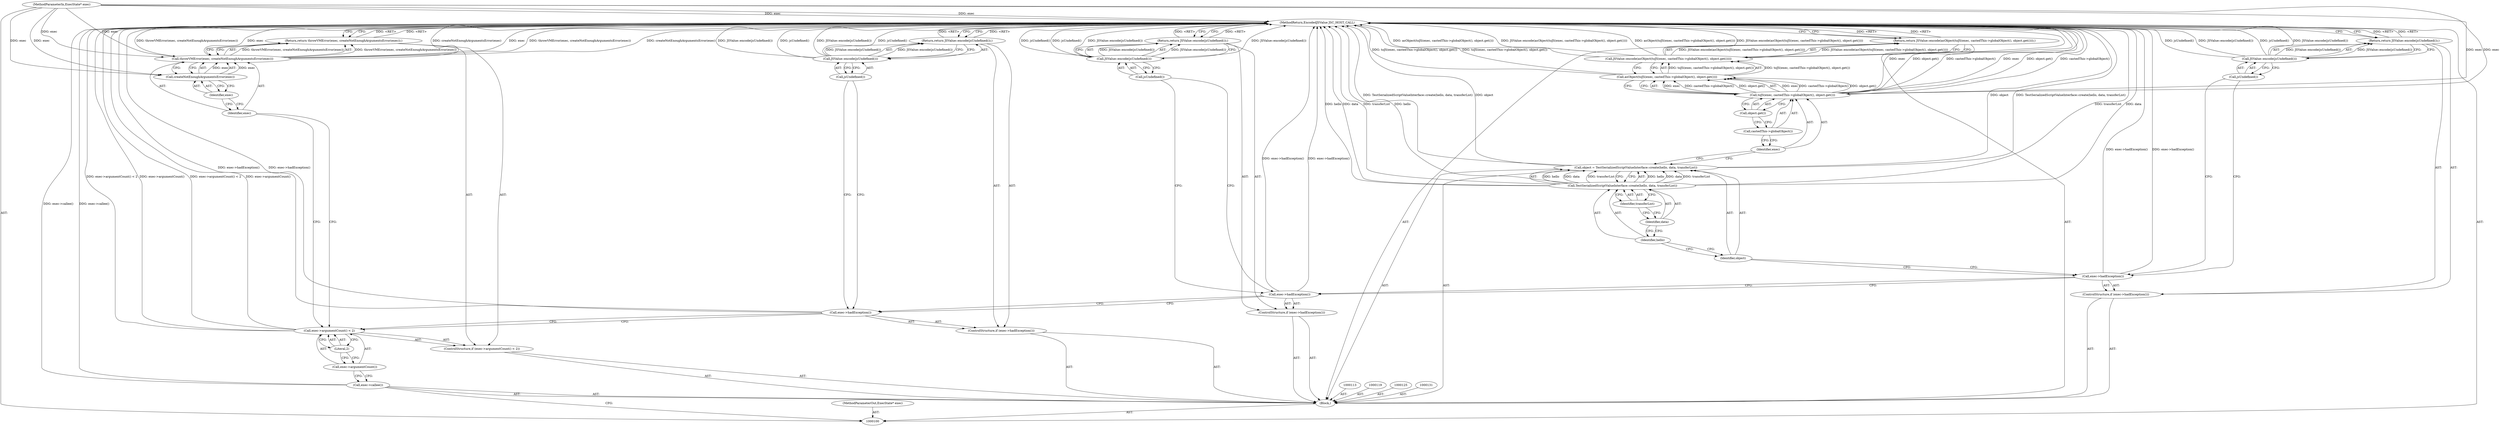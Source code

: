 digraph "0_Chrome_b944f670bb7a8a919daac497a4ea0536c954c201_53" {
"1000145" [label="(MethodReturn,EncodedJSValue JSC_HOST_CALL)"];
"1000101" [label="(MethodParameterIn,ExecState* exec)"];
"1000212" [label="(MethodParameterOut,ExecState* exec)"];
"1000120" [label="(ControlStructure,if (exec->hadException()))"];
"1000121" [label="(Call,exec->hadException())"];
"1000123" [label="(Call,JSValue::encode(jsUndefined()))"];
"1000124" [label="(Call,jsUndefined())"];
"1000122" [label="(Return,return JSValue::encode(jsUndefined());)"];
"1000126" [label="(ControlStructure,if (exec->hadException()))"];
"1000127" [label="(Call,exec->hadException())"];
"1000129" [label="(Call,JSValue::encode(jsUndefined()))"];
"1000130" [label="(Call,jsUndefined())"];
"1000128" [label="(Return,return JSValue::encode(jsUndefined());)"];
"1000136" [label="(Identifier,data)"];
"1000137" [label="(Identifier,transferList)"];
"1000132" [label="(Call,object = TestSerializedScriptValueInterface::create(hello, data, transferList))"];
"1000133" [label="(Identifier,object)"];
"1000134" [label="(Call,TestSerializedScriptValueInterface::create(hello, data, transferList))"];
"1000135" [label="(Identifier,hello)"];
"1000139" [label="(Call,JSValue::encode(asObject(toJS(exec, castedThis->globalObject(), object.get()))))"];
"1000140" [label="(Call,asObject(toJS(exec, castedThis->globalObject(), object.get())))"];
"1000141" [label="(Call,toJS(exec, castedThis->globalObject(), object.get()))"];
"1000138" [label="(Return,return JSValue::encode(asObject(toJS(exec, castedThis->globalObject(), object.get())));)"];
"1000142" [label="(Identifier,exec)"];
"1000143" [label="(Call,castedThis->globalObject())"];
"1000144" [label="(Call,object.get())"];
"1000102" [label="(Block,)"];
"1000103" [label="(Call,exec->callee())"];
"1000107" [label="(Literal,2)"];
"1000104" [label="(ControlStructure,if (exec->argumentCount() < 2))"];
"1000105" [label="(Call,exec->argumentCount() < 2)"];
"1000106" [label="(Call,exec->argumentCount())"];
"1000109" [label="(Call,throwVMError(exec, createNotEnoughArgumentsError(exec)))"];
"1000110" [label="(Identifier,exec)"];
"1000111" [label="(Call,createNotEnoughArgumentsError(exec))"];
"1000112" [label="(Identifier,exec)"];
"1000108" [label="(Return,return throwVMError(exec, createNotEnoughArgumentsError(exec));)"];
"1000114" [label="(ControlStructure,if (exec->hadException()))"];
"1000115" [label="(Call,exec->hadException())"];
"1000117" [label="(Call,JSValue::encode(jsUndefined()))"];
"1000118" [label="(Call,jsUndefined())"];
"1000116" [label="(Return,return JSValue::encode(jsUndefined());)"];
"1000145" -> "1000100"  [label="AST: "];
"1000145" -> "1000108"  [label="CFG: "];
"1000145" -> "1000116"  [label="CFG: "];
"1000145" -> "1000122"  [label="CFG: "];
"1000145" -> "1000128"  [label="CFG: "];
"1000145" -> "1000138"  [label="CFG: "];
"1000122" -> "1000145"  [label="DDG: <RET>"];
"1000117" -> "1000145"  [label="DDG: JSValue::encode(jsUndefined())"];
"1000117" -> "1000145"  [label="DDG: jsUndefined()"];
"1000129" -> "1000145"  [label="DDG: jsUndefined()"];
"1000129" -> "1000145"  [label="DDG: JSValue::encode(jsUndefined())"];
"1000141" -> "1000145"  [label="DDG: exec"];
"1000141" -> "1000145"  [label="DDG: object.get()"];
"1000141" -> "1000145"  [label="DDG: castedThis->globalObject()"];
"1000105" -> "1000145"  [label="DDG: exec->argumentCount() < 2"];
"1000105" -> "1000145"  [label="DDG: exec->argumentCount()"];
"1000139" -> "1000145"  [label="DDG: asObject(toJS(exec, castedThis->globalObject(), object.get()))"];
"1000139" -> "1000145"  [label="DDG: JSValue::encode(asObject(toJS(exec, castedThis->globalObject(), object.get())))"];
"1000127" -> "1000145"  [label="DDG: exec->hadException()"];
"1000132" -> "1000145"  [label="DDG: object"];
"1000132" -> "1000145"  [label="DDG: TestSerializedScriptValueInterface::create(hello, data, transferList)"];
"1000109" -> "1000145"  [label="DDG: createNotEnoughArgumentsError(exec)"];
"1000109" -> "1000145"  [label="DDG: exec"];
"1000109" -> "1000145"  [label="DDG: throwVMError(exec, createNotEnoughArgumentsError(exec))"];
"1000123" -> "1000145"  [label="DDG: jsUndefined()"];
"1000123" -> "1000145"  [label="DDG: JSValue::encode(jsUndefined())"];
"1000140" -> "1000145"  [label="DDG: toJS(exec, castedThis->globalObject(), object.get())"];
"1000103" -> "1000145"  [label="DDG: exec->callee()"];
"1000115" -> "1000145"  [label="DDG: exec->hadException()"];
"1000121" -> "1000145"  [label="DDG: exec->hadException()"];
"1000134" -> "1000145"  [label="DDG: hello"];
"1000134" -> "1000145"  [label="DDG: data"];
"1000134" -> "1000145"  [label="DDG: transferList"];
"1000101" -> "1000145"  [label="DDG: exec"];
"1000108" -> "1000145"  [label="DDG: <RET>"];
"1000116" -> "1000145"  [label="DDG: <RET>"];
"1000138" -> "1000145"  [label="DDG: <RET>"];
"1000128" -> "1000145"  [label="DDG: <RET>"];
"1000101" -> "1000100"  [label="AST: "];
"1000101" -> "1000145"  [label="DDG: exec"];
"1000101" -> "1000109"  [label="DDG: exec"];
"1000101" -> "1000111"  [label="DDG: exec"];
"1000101" -> "1000141"  [label="DDG: exec"];
"1000212" -> "1000100"  [label="AST: "];
"1000120" -> "1000102"  [label="AST: "];
"1000121" -> "1000120"  [label="AST: "];
"1000122" -> "1000120"  [label="AST: "];
"1000121" -> "1000120"  [label="AST: "];
"1000121" -> "1000115"  [label="CFG: "];
"1000124" -> "1000121"  [label="CFG: "];
"1000127" -> "1000121"  [label="CFG: "];
"1000121" -> "1000145"  [label="DDG: exec->hadException()"];
"1000123" -> "1000122"  [label="AST: "];
"1000123" -> "1000124"  [label="CFG: "];
"1000124" -> "1000123"  [label="AST: "];
"1000122" -> "1000123"  [label="CFG: "];
"1000123" -> "1000145"  [label="DDG: jsUndefined()"];
"1000123" -> "1000145"  [label="DDG: JSValue::encode(jsUndefined())"];
"1000123" -> "1000122"  [label="DDG: JSValue::encode(jsUndefined())"];
"1000124" -> "1000123"  [label="AST: "];
"1000124" -> "1000121"  [label="CFG: "];
"1000123" -> "1000124"  [label="CFG: "];
"1000122" -> "1000120"  [label="AST: "];
"1000122" -> "1000123"  [label="CFG: "];
"1000123" -> "1000122"  [label="AST: "];
"1000145" -> "1000122"  [label="CFG: "];
"1000122" -> "1000145"  [label="DDG: <RET>"];
"1000123" -> "1000122"  [label="DDG: JSValue::encode(jsUndefined())"];
"1000126" -> "1000102"  [label="AST: "];
"1000127" -> "1000126"  [label="AST: "];
"1000128" -> "1000126"  [label="AST: "];
"1000127" -> "1000126"  [label="AST: "];
"1000127" -> "1000121"  [label="CFG: "];
"1000130" -> "1000127"  [label="CFG: "];
"1000133" -> "1000127"  [label="CFG: "];
"1000127" -> "1000145"  [label="DDG: exec->hadException()"];
"1000129" -> "1000128"  [label="AST: "];
"1000129" -> "1000130"  [label="CFG: "];
"1000130" -> "1000129"  [label="AST: "];
"1000128" -> "1000129"  [label="CFG: "];
"1000129" -> "1000145"  [label="DDG: jsUndefined()"];
"1000129" -> "1000145"  [label="DDG: JSValue::encode(jsUndefined())"];
"1000129" -> "1000128"  [label="DDG: JSValue::encode(jsUndefined())"];
"1000130" -> "1000129"  [label="AST: "];
"1000130" -> "1000127"  [label="CFG: "];
"1000129" -> "1000130"  [label="CFG: "];
"1000128" -> "1000126"  [label="AST: "];
"1000128" -> "1000129"  [label="CFG: "];
"1000129" -> "1000128"  [label="AST: "];
"1000145" -> "1000128"  [label="CFG: "];
"1000128" -> "1000145"  [label="DDG: <RET>"];
"1000129" -> "1000128"  [label="DDG: JSValue::encode(jsUndefined())"];
"1000136" -> "1000134"  [label="AST: "];
"1000136" -> "1000135"  [label="CFG: "];
"1000137" -> "1000136"  [label="CFG: "];
"1000137" -> "1000134"  [label="AST: "];
"1000137" -> "1000136"  [label="CFG: "];
"1000134" -> "1000137"  [label="CFG: "];
"1000132" -> "1000102"  [label="AST: "];
"1000132" -> "1000134"  [label="CFG: "];
"1000133" -> "1000132"  [label="AST: "];
"1000134" -> "1000132"  [label="AST: "];
"1000142" -> "1000132"  [label="CFG: "];
"1000132" -> "1000145"  [label="DDG: object"];
"1000132" -> "1000145"  [label="DDG: TestSerializedScriptValueInterface::create(hello, data, transferList)"];
"1000134" -> "1000132"  [label="DDG: hello"];
"1000134" -> "1000132"  [label="DDG: data"];
"1000134" -> "1000132"  [label="DDG: transferList"];
"1000133" -> "1000132"  [label="AST: "];
"1000133" -> "1000127"  [label="CFG: "];
"1000135" -> "1000133"  [label="CFG: "];
"1000134" -> "1000132"  [label="AST: "];
"1000134" -> "1000137"  [label="CFG: "];
"1000135" -> "1000134"  [label="AST: "];
"1000136" -> "1000134"  [label="AST: "];
"1000137" -> "1000134"  [label="AST: "];
"1000132" -> "1000134"  [label="CFG: "];
"1000134" -> "1000145"  [label="DDG: hello"];
"1000134" -> "1000145"  [label="DDG: data"];
"1000134" -> "1000145"  [label="DDG: transferList"];
"1000134" -> "1000132"  [label="DDG: hello"];
"1000134" -> "1000132"  [label="DDG: data"];
"1000134" -> "1000132"  [label="DDG: transferList"];
"1000135" -> "1000134"  [label="AST: "];
"1000135" -> "1000133"  [label="CFG: "];
"1000136" -> "1000135"  [label="CFG: "];
"1000139" -> "1000138"  [label="AST: "];
"1000139" -> "1000140"  [label="CFG: "];
"1000140" -> "1000139"  [label="AST: "];
"1000138" -> "1000139"  [label="CFG: "];
"1000139" -> "1000145"  [label="DDG: asObject(toJS(exec, castedThis->globalObject(), object.get()))"];
"1000139" -> "1000145"  [label="DDG: JSValue::encode(asObject(toJS(exec, castedThis->globalObject(), object.get())))"];
"1000139" -> "1000138"  [label="DDG: JSValue::encode(asObject(toJS(exec, castedThis->globalObject(), object.get())))"];
"1000140" -> "1000139"  [label="DDG: toJS(exec, castedThis->globalObject(), object.get())"];
"1000140" -> "1000139"  [label="AST: "];
"1000140" -> "1000141"  [label="CFG: "];
"1000141" -> "1000140"  [label="AST: "];
"1000139" -> "1000140"  [label="CFG: "];
"1000140" -> "1000145"  [label="DDG: toJS(exec, castedThis->globalObject(), object.get())"];
"1000140" -> "1000139"  [label="DDG: toJS(exec, castedThis->globalObject(), object.get())"];
"1000141" -> "1000140"  [label="DDG: exec"];
"1000141" -> "1000140"  [label="DDG: castedThis->globalObject()"];
"1000141" -> "1000140"  [label="DDG: object.get()"];
"1000141" -> "1000140"  [label="AST: "];
"1000141" -> "1000144"  [label="CFG: "];
"1000142" -> "1000141"  [label="AST: "];
"1000143" -> "1000141"  [label="AST: "];
"1000144" -> "1000141"  [label="AST: "];
"1000140" -> "1000141"  [label="CFG: "];
"1000141" -> "1000145"  [label="DDG: exec"];
"1000141" -> "1000145"  [label="DDG: object.get()"];
"1000141" -> "1000145"  [label="DDG: castedThis->globalObject()"];
"1000141" -> "1000140"  [label="DDG: exec"];
"1000141" -> "1000140"  [label="DDG: castedThis->globalObject()"];
"1000141" -> "1000140"  [label="DDG: object.get()"];
"1000101" -> "1000141"  [label="DDG: exec"];
"1000138" -> "1000102"  [label="AST: "];
"1000138" -> "1000139"  [label="CFG: "];
"1000139" -> "1000138"  [label="AST: "];
"1000145" -> "1000138"  [label="CFG: "];
"1000138" -> "1000145"  [label="DDG: <RET>"];
"1000139" -> "1000138"  [label="DDG: JSValue::encode(asObject(toJS(exec, castedThis->globalObject(), object.get())))"];
"1000142" -> "1000141"  [label="AST: "];
"1000142" -> "1000132"  [label="CFG: "];
"1000143" -> "1000142"  [label="CFG: "];
"1000143" -> "1000141"  [label="AST: "];
"1000143" -> "1000142"  [label="CFG: "];
"1000144" -> "1000143"  [label="CFG: "];
"1000144" -> "1000141"  [label="AST: "];
"1000144" -> "1000143"  [label="CFG: "];
"1000141" -> "1000144"  [label="CFG: "];
"1000102" -> "1000100"  [label="AST: "];
"1000103" -> "1000102"  [label="AST: "];
"1000104" -> "1000102"  [label="AST: "];
"1000113" -> "1000102"  [label="AST: "];
"1000114" -> "1000102"  [label="AST: "];
"1000119" -> "1000102"  [label="AST: "];
"1000120" -> "1000102"  [label="AST: "];
"1000125" -> "1000102"  [label="AST: "];
"1000126" -> "1000102"  [label="AST: "];
"1000131" -> "1000102"  [label="AST: "];
"1000132" -> "1000102"  [label="AST: "];
"1000138" -> "1000102"  [label="AST: "];
"1000103" -> "1000102"  [label="AST: "];
"1000103" -> "1000100"  [label="CFG: "];
"1000106" -> "1000103"  [label="CFG: "];
"1000103" -> "1000145"  [label="DDG: exec->callee()"];
"1000107" -> "1000105"  [label="AST: "];
"1000107" -> "1000106"  [label="CFG: "];
"1000105" -> "1000107"  [label="CFG: "];
"1000104" -> "1000102"  [label="AST: "];
"1000105" -> "1000104"  [label="AST: "];
"1000108" -> "1000104"  [label="AST: "];
"1000105" -> "1000104"  [label="AST: "];
"1000105" -> "1000107"  [label="CFG: "];
"1000106" -> "1000105"  [label="AST: "];
"1000107" -> "1000105"  [label="AST: "];
"1000110" -> "1000105"  [label="CFG: "];
"1000115" -> "1000105"  [label="CFG: "];
"1000105" -> "1000145"  [label="DDG: exec->argumentCount() < 2"];
"1000105" -> "1000145"  [label="DDG: exec->argumentCount()"];
"1000106" -> "1000105"  [label="AST: "];
"1000106" -> "1000103"  [label="CFG: "];
"1000107" -> "1000106"  [label="CFG: "];
"1000109" -> "1000108"  [label="AST: "];
"1000109" -> "1000111"  [label="CFG: "];
"1000110" -> "1000109"  [label="AST: "];
"1000111" -> "1000109"  [label="AST: "];
"1000108" -> "1000109"  [label="CFG: "];
"1000109" -> "1000145"  [label="DDG: createNotEnoughArgumentsError(exec)"];
"1000109" -> "1000145"  [label="DDG: exec"];
"1000109" -> "1000145"  [label="DDG: throwVMError(exec, createNotEnoughArgumentsError(exec))"];
"1000109" -> "1000108"  [label="DDG: throwVMError(exec, createNotEnoughArgumentsError(exec))"];
"1000111" -> "1000109"  [label="DDG: exec"];
"1000101" -> "1000109"  [label="DDG: exec"];
"1000110" -> "1000109"  [label="AST: "];
"1000110" -> "1000105"  [label="CFG: "];
"1000112" -> "1000110"  [label="CFG: "];
"1000111" -> "1000109"  [label="AST: "];
"1000111" -> "1000112"  [label="CFG: "];
"1000112" -> "1000111"  [label="AST: "];
"1000109" -> "1000111"  [label="CFG: "];
"1000111" -> "1000109"  [label="DDG: exec"];
"1000101" -> "1000111"  [label="DDG: exec"];
"1000112" -> "1000111"  [label="AST: "];
"1000112" -> "1000110"  [label="CFG: "];
"1000111" -> "1000112"  [label="CFG: "];
"1000108" -> "1000104"  [label="AST: "];
"1000108" -> "1000109"  [label="CFG: "];
"1000109" -> "1000108"  [label="AST: "];
"1000145" -> "1000108"  [label="CFG: "];
"1000108" -> "1000145"  [label="DDG: <RET>"];
"1000109" -> "1000108"  [label="DDG: throwVMError(exec, createNotEnoughArgumentsError(exec))"];
"1000114" -> "1000102"  [label="AST: "];
"1000115" -> "1000114"  [label="AST: "];
"1000116" -> "1000114"  [label="AST: "];
"1000115" -> "1000114"  [label="AST: "];
"1000115" -> "1000105"  [label="CFG: "];
"1000118" -> "1000115"  [label="CFG: "];
"1000121" -> "1000115"  [label="CFG: "];
"1000115" -> "1000145"  [label="DDG: exec->hadException()"];
"1000117" -> "1000116"  [label="AST: "];
"1000117" -> "1000118"  [label="CFG: "];
"1000118" -> "1000117"  [label="AST: "];
"1000116" -> "1000117"  [label="CFG: "];
"1000117" -> "1000145"  [label="DDG: JSValue::encode(jsUndefined())"];
"1000117" -> "1000145"  [label="DDG: jsUndefined()"];
"1000117" -> "1000116"  [label="DDG: JSValue::encode(jsUndefined())"];
"1000118" -> "1000117"  [label="AST: "];
"1000118" -> "1000115"  [label="CFG: "];
"1000117" -> "1000118"  [label="CFG: "];
"1000116" -> "1000114"  [label="AST: "];
"1000116" -> "1000117"  [label="CFG: "];
"1000117" -> "1000116"  [label="AST: "];
"1000145" -> "1000116"  [label="CFG: "];
"1000116" -> "1000145"  [label="DDG: <RET>"];
"1000117" -> "1000116"  [label="DDG: JSValue::encode(jsUndefined())"];
}
